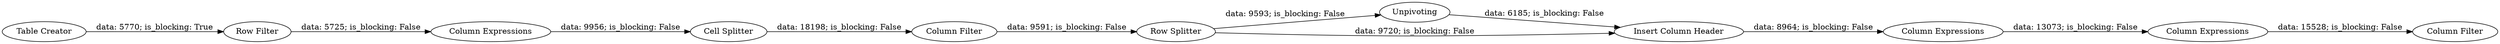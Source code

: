 digraph {
	"-3263693257747682231_10" [label="Column Filter"]
	"-3263693257747682231_16" [label="Column Expressions"]
	"-3263693257747682231_3" [label="Column Expressions"]
	"-3263693257747682231_7" [label="Cell Splitter"]
	"-3263693257747682231_6" [label="Row Filter"]
	"-3263693257747682231_13" [label="Column Expressions"]
	"-3263693257747682231_9" [label="Row Splitter"]
	"-3263693257747682231_17" [label="Column Filter"]
	"-3263693257747682231_1" [label="Table Creator"]
	"-3263693257747682231_11" [label=Unpivoting]
	"-3263693257747682231_8" [label="Insert Column Header"]
	"-3263693257747682231_10" -> "-3263693257747682231_9" [label="data: 9591; is_blocking: False"]
	"-3263693257747682231_7" -> "-3263693257747682231_10" [label="data: 18198; is_blocking: False"]
	"-3263693257747682231_9" -> "-3263693257747682231_11" [label="data: 9593; is_blocking: False"]
	"-3263693257747682231_9" -> "-3263693257747682231_8" [label="data: 9720; is_blocking: False"]
	"-3263693257747682231_16" -> "-3263693257747682231_17" [label="data: 15528; is_blocking: False"]
	"-3263693257747682231_3" -> "-3263693257747682231_7" [label="data: 9956; is_blocking: False"]
	"-3263693257747682231_11" -> "-3263693257747682231_8" [label="data: 6185; is_blocking: False"]
	"-3263693257747682231_8" -> "-3263693257747682231_13" [label="data: 8964; is_blocking: False"]
	"-3263693257747682231_1" -> "-3263693257747682231_6" [label="data: 5770; is_blocking: True"]
	"-3263693257747682231_6" -> "-3263693257747682231_3" [label="data: 5725; is_blocking: False"]
	"-3263693257747682231_13" -> "-3263693257747682231_16" [label="data: 13073; is_blocking: False"]
	rankdir=LR
}
